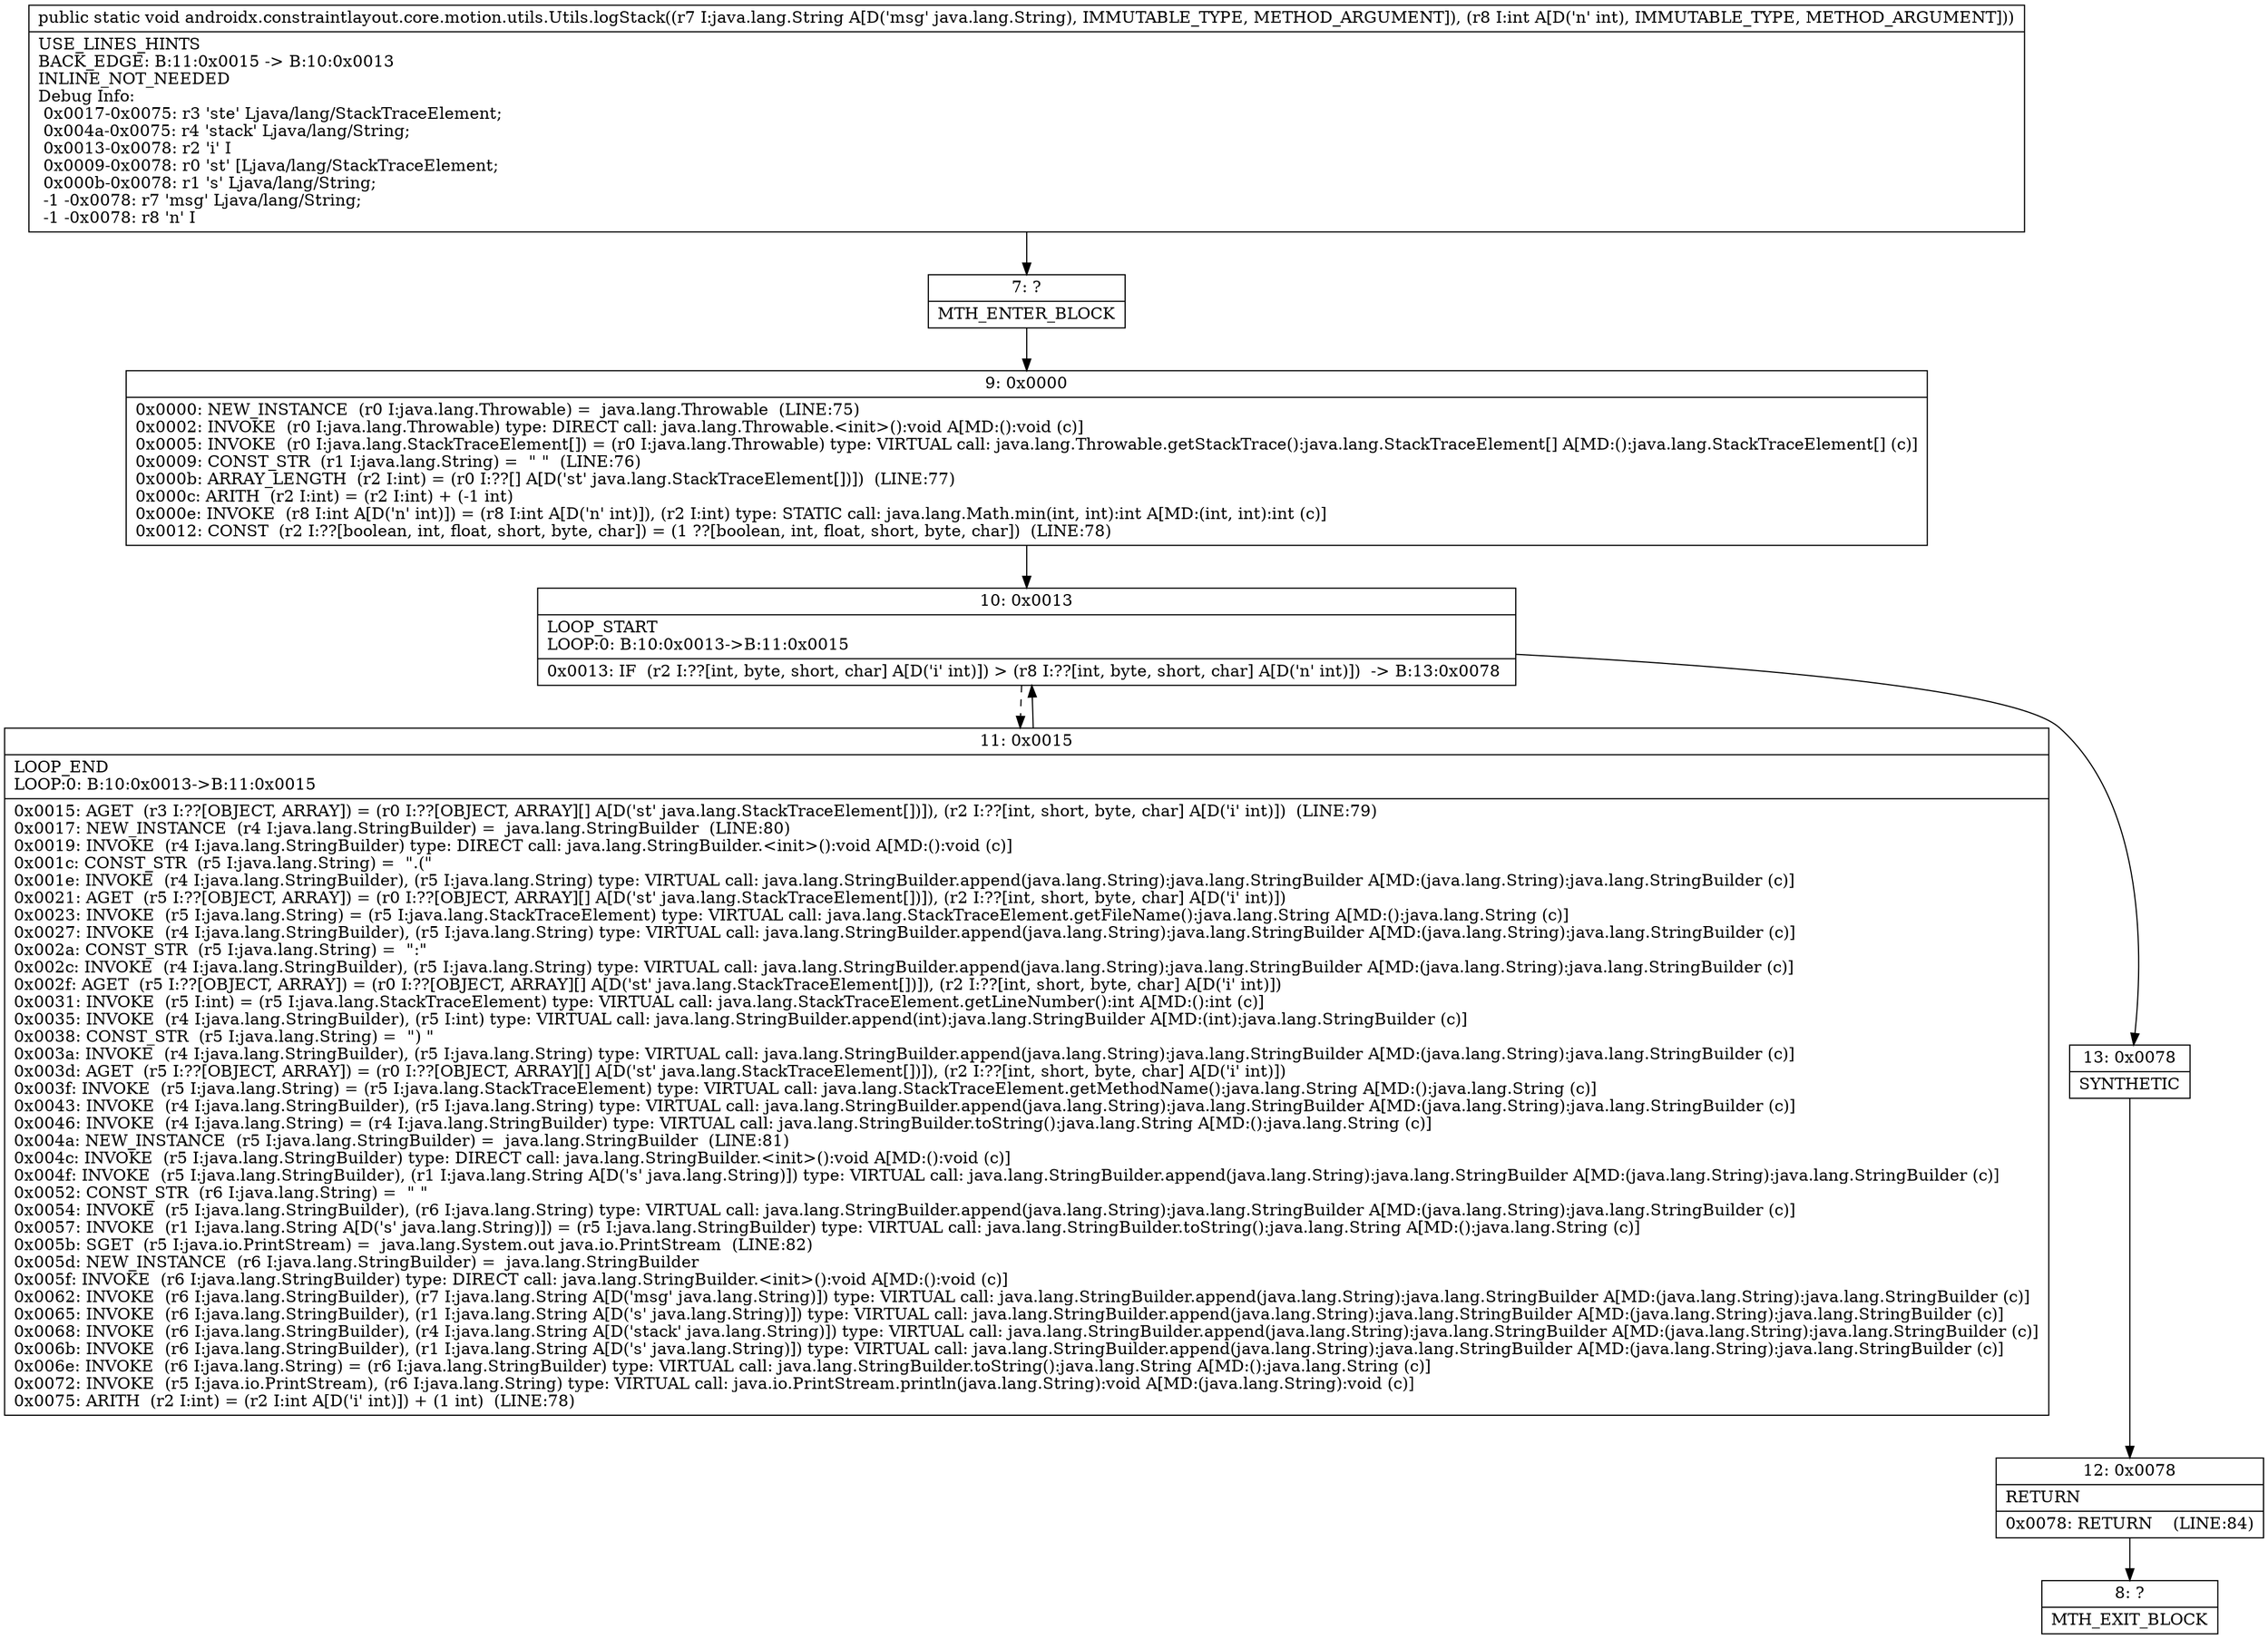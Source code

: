 digraph "CFG forandroidx.constraintlayout.core.motion.utils.Utils.logStack(Ljava\/lang\/String;I)V" {
Node_7 [shape=record,label="{7\:\ ?|MTH_ENTER_BLOCK\l}"];
Node_9 [shape=record,label="{9\:\ 0x0000|0x0000: NEW_INSTANCE  (r0 I:java.lang.Throwable) =  java.lang.Throwable  (LINE:75)\l0x0002: INVOKE  (r0 I:java.lang.Throwable) type: DIRECT call: java.lang.Throwable.\<init\>():void A[MD:():void (c)]\l0x0005: INVOKE  (r0 I:java.lang.StackTraceElement[]) = (r0 I:java.lang.Throwable) type: VIRTUAL call: java.lang.Throwable.getStackTrace():java.lang.StackTraceElement[] A[MD:():java.lang.StackTraceElement[] (c)]\l0x0009: CONST_STR  (r1 I:java.lang.String) =  \" \"  (LINE:76)\l0x000b: ARRAY_LENGTH  (r2 I:int) = (r0 I:??[] A[D('st' java.lang.StackTraceElement[])])  (LINE:77)\l0x000c: ARITH  (r2 I:int) = (r2 I:int) + (\-1 int) \l0x000e: INVOKE  (r8 I:int A[D('n' int)]) = (r8 I:int A[D('n' int)]), (r2 I:int) type: STATIC call: java.lang.Math.min(int, int):int A[MD:(int, int):int (c)]\l0x0012: CONST  (r2 I:??[boolean, int, float, short, byte, char]) = (1 ??[boolean, int, float, short, byte, char])  (LINE:78)\l}"];
Node_10 [shape=record,label="{10\:\ 0x0013|LOOP_START\lLOOP:0: B:10:0x0013\-\>B:11:0x0015\l|0x0013: IF  (r2 I:??[int, byte, short, char] A[D('i' int)]) \> (r8 I:??[int, byte, short, char] A[D('n' int)])  \-\> B:13:0x0078 \l}"];
Node_11 [shape=record,label="{11\:\ 0x0015|LOOP_END\lLOOP:0: B:10:0x0013\-\>B:11:0x0015\l|0x0015: AGET  (r3 I:??[OBJECT, ARRAY]) = (r0 I:??[OBJECT, ARRAY][] A[D('st' java.lang.StackTraceElement[])]), (r2 I:??[int, short, byte, char] A[D('i' int)])  (LINE:79)\l0x0017: NEW_INSTANCE  (r4 I:java.lang.StringBuilder) =  java.lang.StringBuilder  (LINE:80)\l0x0019: INVOKE  (r4 I:java.lang.StringBuilder) type: DIRECT call: java.lang.StringBuilder.\<init\>():void A[MD:():void (c)]\l0x001c: CONST_STR  (r5 I:java.lang.String) =  \".(\" \l0x001e: INVOKE  (r4 I:java.lang.StringBuilder), (r5 I:java.lang.String) type: VIRTUAL call: java.lang.StringBuilder.append(java.lang.String):java.lang.StringBuilder A[MD:(java.lang.String):java.lang.StringBuilder (c)]\l0x0021: AGET  (r5 I:??[OBJECT, ARRAY]) = (r0 I:??[OBJECT, ARRAY][] A[D('st' java.lang.StackTraceElement[])]), (r2 I:??[int, short, byte, char] A[D('i' int)]) \l0x0023: INVOKE  (r5 I:java.lang.String) = (r5 I:java.lang.StackTraceElement) type: VIRTUAL call: java.lang.StackTraceElement.getFileName():java.lang.String A[MD:():java.lang.String (c)]\l0x0027: INVOKE  (r4 I:java.lang.StringBuilder), (r5 I:java.lang.String) type: VIRTUAL call: java.lang.StringBuilder.append(java.lang.String):java.lang.StringBuilder A[MD:(java.lang.String):java.lang.StringBuilder (c)]\l0x002a: CONST_STR  (r5 I:java.lang.String) =  \":\" \l0x002c: INVOKE  (r4 I:java.lang.StringBuilder), (r5 I:java.lang.String) type: VIRTUAL call: java.lang.StringBuilder.append(java.lang.String):java.lang.StringBuilder A[MD:(java.lang.String):java.lang.StringBuilder (c)]\l0x002f: AGET  (r5 I:??[OBJECT, ARRAY]) = (r0 I:??[OBJECT, ARRAY][] A[D('st' java.lang.StackTraceElement[])]), (r2 I:??[int, short, byte, char] A[D('i' int)]) \l0x0031: INVOKE  (r5 I:int) = (r5 I:java.lang.StackTraceElement) type: VIRTUAL call: java.lang.StackTraceElement.getLineNumber():int A[MD:():int (c)]\l0x0035: INVOKE  (r4 I:java.lang.StringBuilder), (r5 I:int) type: VIRTUAL call: java.lang.StringBuilder.append(int):java.lang.StringBuilder A[MD:(int):java.lang.StringBuilder (c)]\l0x0038: CONST_STR  (r5 I:java.lang.String) =  \") \" \l0x003a: INVOKE  (r4 I:java.lang.StringBuilder), (r5 I:java.lang.String) type: VIRTUAL call: java.lang.StringBuilder.append(java.lang.String):java.lang.StringBuilder A[MD:(java.lang.String):java.lang.StringBuilder (c)]\l0x003d: AGET  (r5 I:??[OBJECT, ARRAY]) = (r0 I:??[OBJECT, ARRAY][] A[D('st' java.lang.StackTraceElement[])]), (r2 I:??[int, short, byte, char] A[D('i' int)]) \l0x003f: INVOKE  (r5 I:java.lang.String) = (r5 I:java.lang.StackTraceElement) type: VIRTUAL call: java.lang.StackTraceElement.getMethodName():java.lang.String A[MD:():java.lang.String (c)]\l0x0043: INVOKE  (r4 I:java.lang.StringBuilder), (r5 I:java.lang.String) type: VIRTUAL call: java.lang.StringBuilder.append(java.lang.String):java.lang.StringBuilder A[MD:(java.lang.String):java.lang.StringBuilder (c)]\l0x0046: INVOKE  (r4 I:java.lang.String) = (r4 I:java.lang.StringBuilder) type: VIRTUAL call: java.lang.StringBuilder.toString():java.lang.String A[MD:():java.lang.String (c)]\l0x004a: NEW_INSTANCE  (r5 I:java.lang.StringBuilder) =  java.lang.StringBuilder  (LINE:81)\l0x004c: INVOKE  (r5 I:java.lang.StringBuilder) type: DIRECT call: java.lang.StringBuilder.\<init\>():void A[MD:():void (c)]\l0x004f: INVOKE  (r5 I:java.lang.StringBuilder), (r1 I:java.lang.String A[D('s' java.lang.String)]) type: VIRTUAL call: java.lang.StringBuilder.append(java.lang.String):java.lang.StringBuilder A[MD:(java.lang.String):java.lang.StringBuilder (c)]\l0x0052: CONST_STR  (r6 I:java.lang.String) =  \" \" \l0x0054: INVOKE  (r5 I:java.lang.StringBuilder), (r6 I:java.lang.String) type: VIRTUAL call: java.lang.StringBuilder.append(java.lang.String):java.lang.StringBuilder A[MD:(java.lang.String):java.lang.StringBuilder (c)]\l0x0057: INVOKE  (r1 I:java.lang.String A[D('s' java.lang.String)]) = (r5 I:java.lang.StringBuilder) type: VIRTUAL call: java.lang.StringBuilder.toString():java.lang.String A[MD:():java.lang.String (c)]\l0x005b: SGET  (r5 I:java.io.PrintStream) =  java.lang.System.out java.io.PrintStream  (LINE:82)\l0x005d: NEW_INSTANCE  (r6 I:java.lang.StringBuilder) =  java.lang.StringBuilder \l0x005f: INVOKE  (r6 I:java.lang.StringBuilder) type: DIRECT call: java.lang.StringBuilder.\<init\>():void A[MD:():void (c)]\l0x0062: INVOKE  (r6 I:java.lang.StringBuilder), (r7 I:java.lang.String A[D('msg' java.lang.String)]) type: VIRTUAL call: java.lang.StringBuilder.append(java.lang.String):java.lang.StringBuilder A[MD:(java.lang.String):java.lang.StringBuilder (c)]\l0x0065: INVOKE  (r6 I:java.lang.StringBuilder), (r1 I:java.lang.String A[D('s' java.lang.String)]) type: VIRTUAL call: java.lang.StringBuilder.append(java.lang.String):java.lang.StringBuilder A[MD:(java.lang.String):java.lang.StringBuilder (c)]\l0x0068: INVOKE  (r6 I:java.lang.StringBuilder), (r4 I:java.lang.String A[D('stack' java.lang.String)]) type: VIRTUAL call: java.lang.StringBuilder.append(java.lang.String):java.lang.StringBuilder A[MD:(java.lang.String):java.lang.StringBuilder (c)]\l0x006b: INVOKE  (r6 I:java.lang.StringBuilder), (r1 I:java.lang.String A[D('s' java.lang.String)]) type: VIRTUAL call: java.lang.StringBuilder.append(java.lang.String):java.lang.StringBuilder A[MD:(java.lang.String):java.lang.StringBuilder (c)]\l0x006e: INVOKE  (r6 I:java.lang.String) = (r6 I:java.lang.StringBuilder) type: VIRTUAL call: java.lang.StringBuilder.toString():java.lang.String A[MD:():java.lang.String (c)]\l0x0072: INVOKE  (r5 I:java.io.PrintStream), (r6 I:java.lang.String) type: VIRTUAL call: java.io.PrintStream.println(java.lang.String):void A[MD:(java.lang.String):void (c)]\l0x0075: ARITH  (r2 I:int) = (r2 I:int A[D('i' int)]) + (1 int)  (LINE:78)\l}"];
Node_13 [shape=record,label="{13\:\ 0x0078|SYNTHETIC\l}"];
Node_12 [shape=record,label="{12\:\ 0x0078|RETURN\l|0x0078: RETURN    (LINE:84)\l}"];
Node_8 [shape=record,label="{8\:\ ?|MTH_EXIT_BLOCK\l}"];
MethodNode[shape=record,label="{public static void androidx.constraintlayout.core.motion.utils.Utils.logStack((r7 I:java.lang.String A[D('msg' java.lang.String), IMMUTABLE_TYPE, METHOD_ARGUMENT]), (r8 I:int A[D('n' int), IMMUTABLE_TYPE, METHOD_ARGUMENT]))  | USE_LINES_HINTS\lBACK_EDGE: B:11:0x0015 \-\> B:10:0x0013\lINLINE_NOT_NEEDED\lDebug Info:\l  0x0017\-0x0075: r3 'ste' Ljava\/lang\/StackTraceElement;\l  0x004a\-0x0075: r4 'stack' Ljava\/lang\/String;\l  0x0013\-0x0078: r2 'i' I\l  0x0009\-0x0078: r0 'st' [Ljava\/lang\/StackTraceElement;\l  0x000b\-0x0078: r1 's' Ljava\/lang\/String;\l  \-1 \-0x0078: r7 'msg' Ljava\/lang\/String;\l  \-1 \-0x0078: r8 'n' I\l}"];
MethodNode -> Node_7;Node_7 -> Node_9;
Node_9 -> Node_10;
Node_10 -> Node_11[style=dashed];
Node_10 -> Node_13;
Node_11 -> Node_10;
Node_13 -> Node_12;
Node_12 -> Node_8;
}

